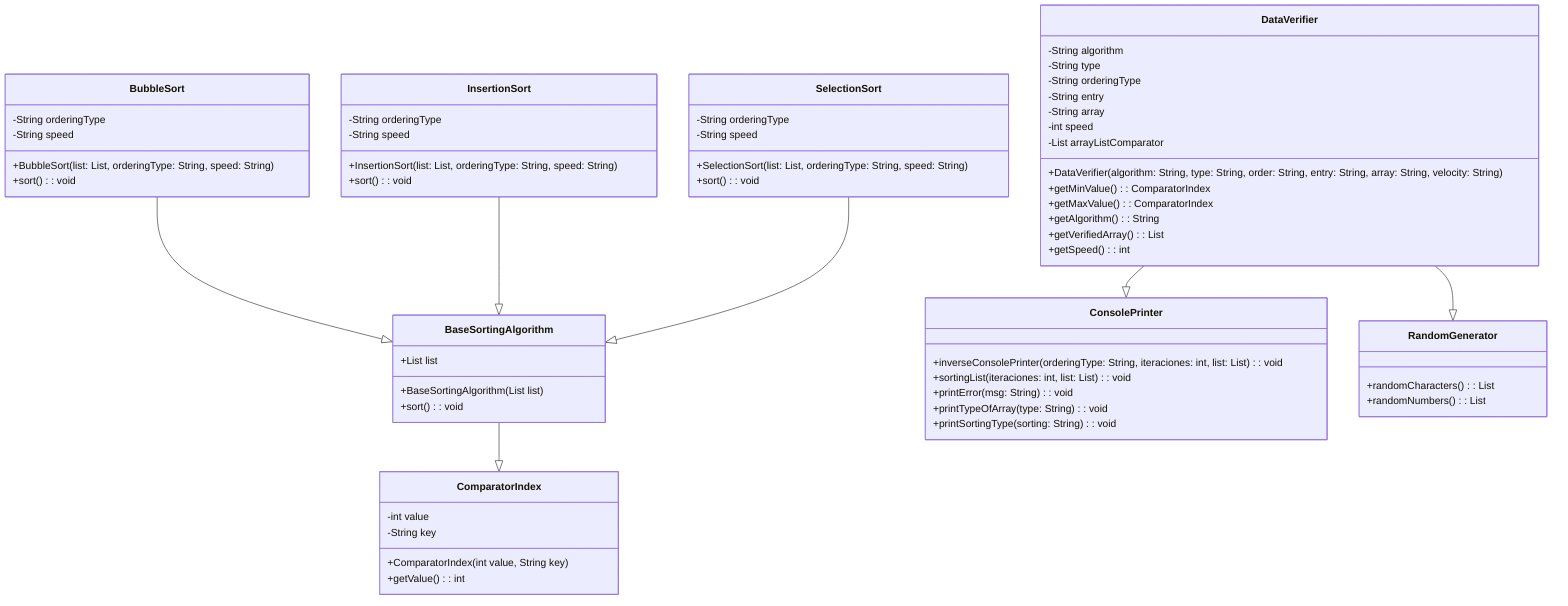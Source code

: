 classDiagram
    class BaseSortingAlgorithm {
        +List<ComparatorIndex> list
        +BaseSortingAlgorithm(List<ComparatorIndex> list)
        +sort(): void
    }

    class ComparatorIndex {
        -int value
        -String key
        +ComparatorIndex(int value, String key)
        +getValue(): int
    }

    class ConsolePrinter {
        +inverseConsolePrinter(orderingType: String, iteraciones: int, list: List<ComparatorIndex>): void
        +sortingList(iteraciones: int, list: List<ComparatorIndex>): void
        +printError(msg: String): void
        +printTypeOfArray(type: String): void
        +printSortingType(sorting: String): void
    }

    class DataVerifier {
-String algorithm
-String type
-String orderingType
-String entry
-String array
-int speed
-List<ComparatorIndex> arrayListComparator
+DataVerifier(algorithm: String, type: String, order: String, entry: String, array: String, velocity: String)
+getMinValue(): ComparatorIndex
+getMaxValue(): ComparatorIndex
+getAlgorithm(): String
+getVerifiedArray(): List<ComparatorIndex>
+getSpeed(): int
}

class RandomGenerator {
+randomCharacters(): List<ComparatorIndex>
+randomNumbers(): List<ComparatorIndex>
    }

class BubbleSort {
-String orderingType
-String speed
+BubbleSort(list: List<ComparatorIndex>, orderingType: String, speed: String)
+sort(): void
}

class InsertionSort {
-String orderingType
-String speed
+InsertionSort(list: List<ComparatorIndex>, orderingType: String, speed: String)
+sort(): void
}

class SelectionSort {
-String orderingType
-String speed
+SelectionSort(list: List<ComparatorIndex>, orderingType: String, speed: String)
+sort(): void
}

BaseSortingAlgorithm --|> ComparatorIndex
BubbleSort --|> BaseSortingAlgorithm
InsertionSort --|> BaseSortingAlgorithm
SelectionSort --|> BaseSortingAlgorithm
DataVerifier --|> ConsolePrinter
DataVerifier --|> RandomGenerator